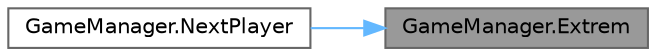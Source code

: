 digraph "GameManager.Extrem"
{
 // LATEX_PDF_SIZE
  bgcolor="transparent";
  edge [fontname=Helvetica,fontsize=10,labelfontname=Helvetica,labelfontsize=10];
  node [fontname=Helvetica,fontsize=10,shape=box,height=0.2,width=0.4];
  rankdir="RL";
  Node1 [id="Node000001",label="GameManager.Extrem",height=0.2,width=0.4,color="gray40", fillcolor="grey60", style="filled", fontcolor="black",tooltip="Find the Player with the smaller and bigger value."];
  Node1 -> Node2 [id="edge1_Node000001_Node000002",dir="back",color="steelblue1",style="solid",tooltip=" "];
  Node2 [id="Node000002",label="GameManager.NextPlayer",height=0.2,width=0.4,color="grey40", fillcolor="white", style="filled",URL="$class_game_manager.html#a2853cb3e10060d3f2cd535ffe6c9dd43",tooltip=" "];
}
